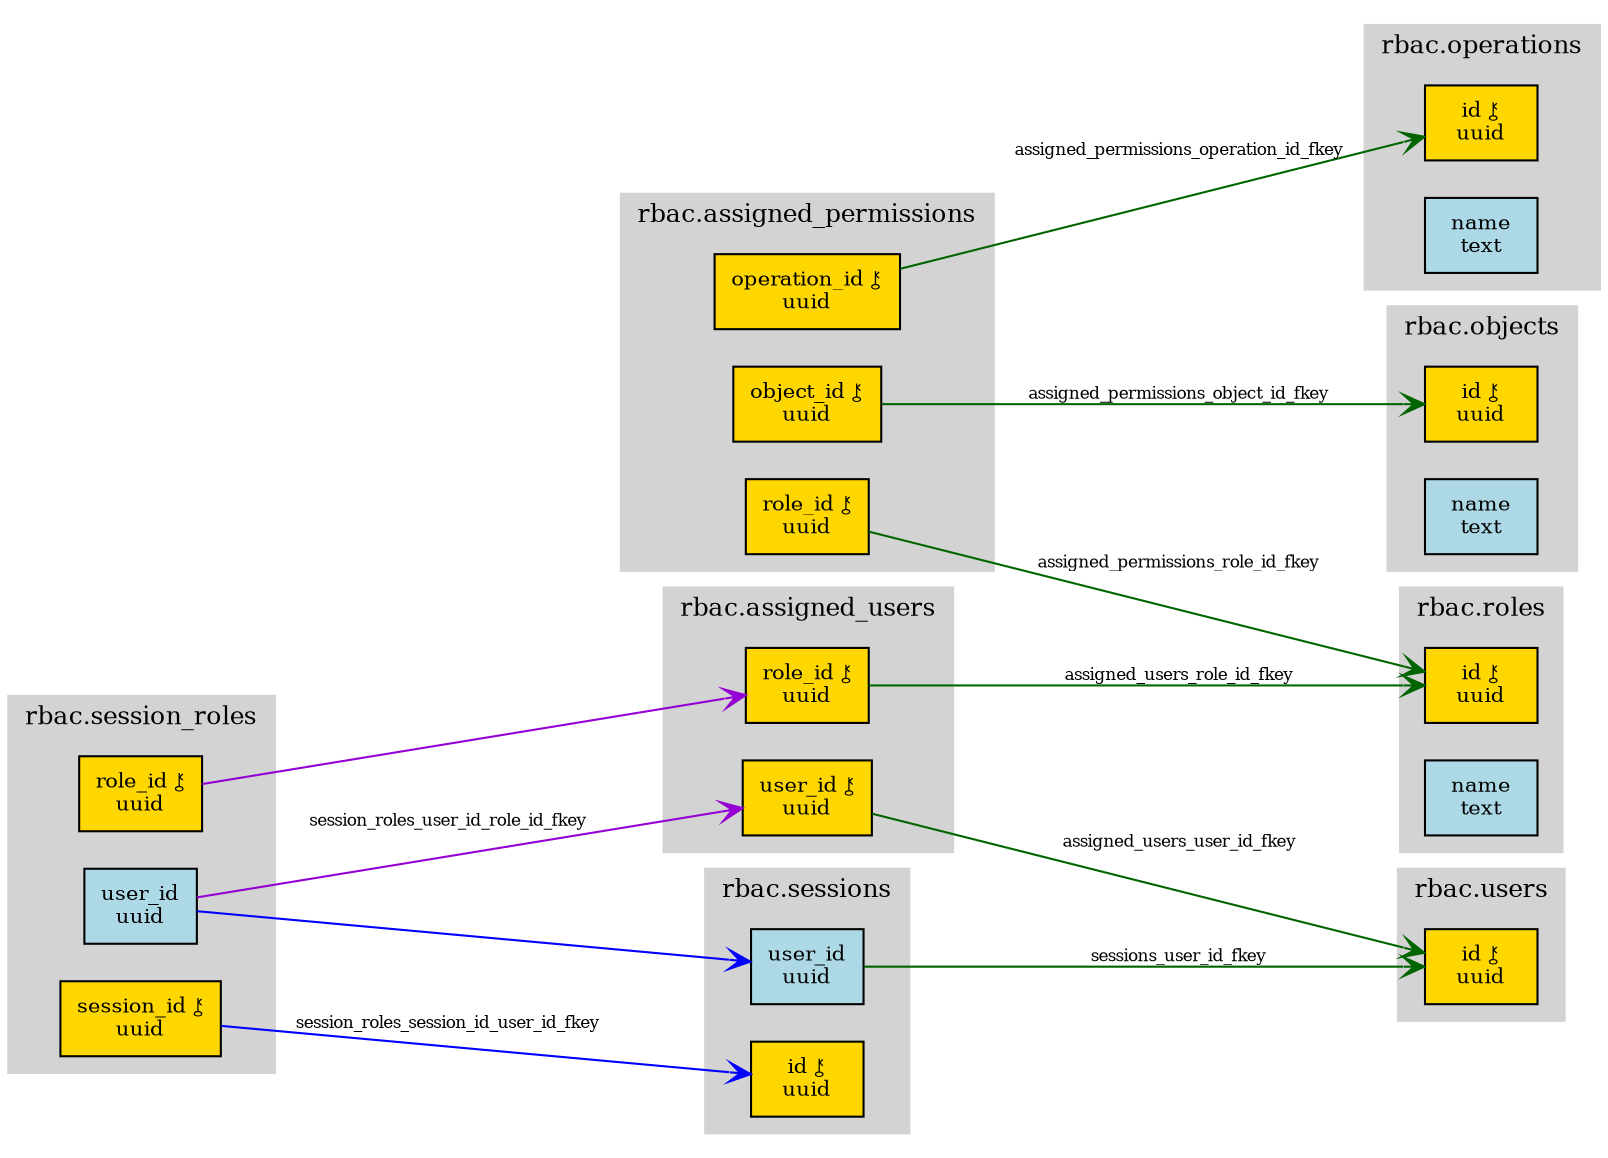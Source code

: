 digraph DatabaseSchema {
    rankdir=LR;
    compound=true;
    node [shape=box, style=filled, fillcolor=lightblue, fontsize=10];
    edge [color=darkgreen, arrowhead=vee, fontsize=8];
    
    // Table clusters with column nodes

    subgraph cluster_rbac_assigned_permissions {
        label="rbac.assigned_permissions";
        style=filled;
        color=lightgrey;
        fontsize=12;
        
        "rbac.assigned_permissions.operation_id" [label="operation_id ⚷\nuuid", fillcolor=gold];
        "rbac.assigned_permissions.object_id" [label="object_id ⚷\nuuid", fillcolor=gold];
        "rbac.assigned_permissions.role_id" [label="role_id ⚷\nuuid", fillcolor=gold];
    }

    subgraph cluster_rbac_assigned_users {
        label="rbac.assigned_users";
        style=filled;
        color=lightgrey;
        fontsize=12;
        
        "rbac.assigned_users.user_id" [label="user_id ⚷\nuuid", fillcolor=gold];
        "rbac.assigned_users.role_id" [label="role_id ⚷\nuuid", fillcolor=gold];
    }

    subgraph cluster_rbac_objects {
        label="rbac.objects";
        style=filled;
        color=lightgrey;
        fontsize=12;
        
        "rbac.objects.id" [label="id ⚷\nuuid", fillcolor=gold];
        "rbac.objects.name" [label="name\ntext"];
    }

    subgraph cluster_rbac_operations {
        label="rbac.operations";
        style=filled;
        color=lightgrey;
        fontsize=12;
        
        "rbac.operations.id" [label="id ⚷\nuuid", fillcolor=gold];
        "rbac.operations.name" [label="name\ntext"];
    }

    subgraph cluster_rbac_roles {
        label="rbac.roles";
        style=filled;
        color=lightgrey;
        fontsize=12;
        
        "rbac.roles.id" [label="id ⚷\nuuid", fillcolor=gold];
        "rbac.roles.name" [label="name\ntext"];
    }

    subgraph cluster_rbac_session_roles {
        label="rbac.session_roles";
        style=filled;
        color=lightgrey;
        fontsize=12;
        
        "rbac.session_roles.session_id" [label="session_id ⚷\nuuid", fillcolor=gold];
        "rbac.session_roles.user_id" [label="user_id\nuuid"];
        "rbac.session_roles.role_id" [label="role_id ⚷\nuuid", fillcolor=gold];
    }

    subgraph cluster_rbac_sessions {
        label="rbac.sessions";
        style=filled;
        color=lightgrey;
        fontsize=12;
        
        "rbac.sessions.id" [label="id ⚷\nuuid", fillcolor=gold];
        "rbac.sessions.user_id" [label="user_id\nuuid"];
    }

    subgraph cluster_rbac_users {
        label="rbac.users";
        style=filled;
        color=lightgrey;
        fontsize=12;
        
        "rbac.users.id" [label="id ⚷\nuuid", fillcolor=gold];
    }

    
    // Foreign Key Relationships

    "rbac.assigned_permissions.object_id" -> "rbac.objects.id" [label="assigned_permissions_object_id_fkey"];
    "rbac.assigned_permissions.operation_id" -> "rbac.operations.id" [label="assigned_permissions_operation_id_fkey"];
    "rbac.assigned_permissions.role_id" -> "rbac.roles.id" [label="assigned_permissions_role_id_fkey"];
    "rbac.assigned_users.role_id" -> "rbac.roles.id" [label="assigned_users_role_id_fkey"];
    "rbac.assigned_users.user_id" -> "rbac.users.id" [label="assigned_users_user_id_fkey"];
    // Composite FK: session_roles_session_id_user_id_fkey (session_id,user_id -> id,user_id, color: blue)
    "rbac.session_roles.session_id" -> "rbac.sessions.id" [color="blue", label="session_roles_session_id_user_id_fkey"];
    "rbac.session_roles.user_id" -> "rbac.sessions.user_id" [color="blue", label=""];
    // Composite FK: session_roles_user_id_role_id_fkey (user_id,role_id -> user_id,role_id, color: darkviolet)
    "rbac.session_roles.user_id" -> "rbac.assigned_users.user_id" [color="darkviolet", label="session_roles_user_id_role_id_fkey"];
    "rbac.session_roles.role_id" -> "rbac.assigned_users.role_id" [color="darkviolet", label=""];
    "rbac.sessions.user_id" -> "rbac.users.id" [label="sessions_user_id_fkey"];

}
